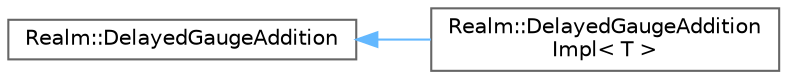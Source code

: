 digraph "Graphical Class Hierarchy"
{
 // LATEX_PDF_SIZE
  bgcolor="transparent";
  edge [fontname=Helvetica,fontsize=10,labelfontname=Helvetica,labelfontsize=10];
  node [fontname=Helvetica,fontsize=10,shape=box,height=0.2,width=0.4];
  rankdir="LR";
  Node0 [id="Node000000",label="Realm::DelayedGaugeAddition",height=0.2,width=0.4,color="grey40", fillcolor="white", style="filled",URL="$classRealm_1_1DelayedGaugeAddition.html",tooltip=" "];
  Node0 -> Node1 [id="edge115_Node000000_Node000001",dir="back",color="steelblue1",style="solid",tooltip=" "];
  Node1 [id="Node000001",label="Realm::DelayedGaugeAddition\lImpl\< T \>",height=0.2,width=0.4,color="grey40", fillcolor="white", style="filled",URL="$classRealm_1_1DelayedGaugeAdditionImpl.html",tooltip=" "];
}

